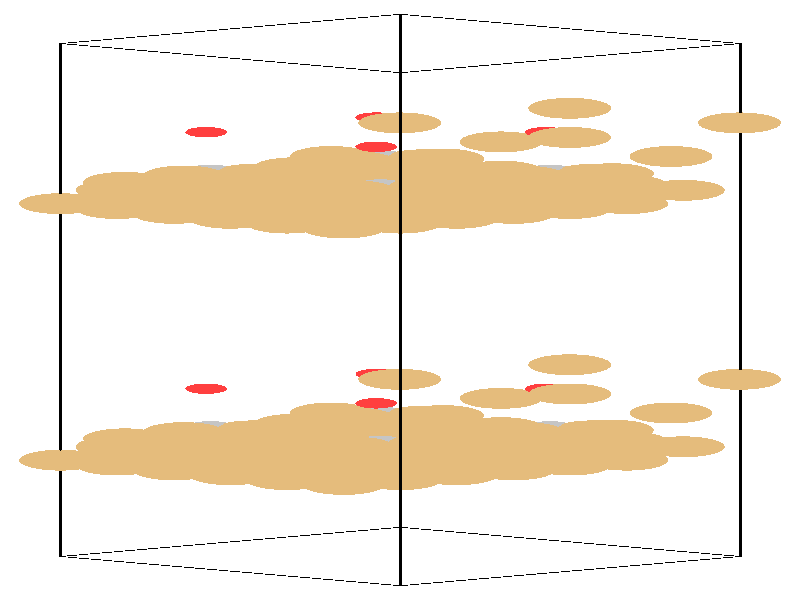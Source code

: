 #include "colors.inc"
#include "finish.inc"

global_settings {assumed_gamma 1 max_trace_level 6}
background {color White}
camera {orthographic
  right -25.50*x up 76.08*y
  direction 1.00*z
  location <0,0,50.00> look_at <0,0,0>}
light_source {<  2.00,   3.00,  40.00> color White
  area_light <0.70, 0, 0>, <0, 0.70, 0>, 3, 3
  adaptive 1 jitter}

#declare simple = finish {phong 0.7}
#declare pale = finish {ambient .5 diffuse .85 roughness .001 specular 0.200 }
#declare intermediate = finish {ambient 0.3 diffuse 0.6 specular 0.10 roughness 0.04 }
#declare vmd = finish {ambient .0 diffuse .65 phong 0.1 phong_size 40. specular 0.500 }
#declare jmol = finish {ambient .2 diffuse .6 specular 1 roughness .001 metallic}
#declare ase2 = finish {ambient 0.05 brilliance 3 diffuse 0.6 metallic specular 0.70 roughness 0.04 reflection 0.15}
#declare ase3 = finish {ambient .15 brilliance 2 diffuse .6 metallic specular 1. roughness .001 reflection .0}
#declare glass = finish {ambient .05 diffuse .3 specular 1. roughness .001}
#declare glass2 = finish {ambient .0 diffuse .3 specular 1. reflection .25 roughness .001}
#declare Rcell = 0.050;
#declare Rbond = 0.100;

#macro atom(LOC, R, COL, TRANS, FIN)
  sphere{LOC, R texture{pigment{color COL transmit TRANS} finish{FIN}}}
#end
#macro constrain(LOC, R, COL, TRANS FIN)
union{torus{R, Rcell rotate 45*z texture{pigment{color COL transmit TRANS} finish{FIN}}}
      torus{R, Rcell rotate -45*z texture{pigment{color COL transmit TRANS} finish{FIN}}}
      translate LOC}
#end

cylinder {<-10.82, -32.52, -33.83>, <  0.01, -36.23, -23.65>, Rcell pigment {Black}}
cylinder {<  0.01, -28.82, -44.00>, < 10.84, -32.52, -33.83>, Rcell pigment {Black}}
cylinder {<  0.01,  36.23, -20.33>, < 10.84,  32.52, -10.15>, Rcell pigment {Black}}
cylinder {<-10.82,  32.52, -10.15>, <  0.01,  28.82,   0.03>, Rcell pigment {Black}}
cylinder {<-10.82, -32.52, -33.83>, <  0.01, -28.82, -44.00>, Rcell pigment {Black}}
cylinder {<  0.01, -36.23, -23.65>, < 10.84, -32.52, -33.83>, Rcell pigment {Black}}
cylinder {<  0.01,  28.82,   0.03>, < 10.84,  32.52, -10.15>, Rcell pigment {Black}}
cylinder {<-10.82,  32.52, -10.15>, <  0.01,  36.23, -20.33>, Rcell pigment {Black}}
cylinder {<-10.82, -32.52, -33.83>, <-10.82,  32.52, -10.15>, Rcell pigment {Black}}
cylinder {<  0.01, -36.23, -23.65>, <  0.01,  28.82,   0.03>, Rcell pigment {Black}}
cylinder {< 10.84, -32.52, -33.83>, < 10.84,  32.52, -10.15>, Rcell pigment {Black}}
cylinder {<  0.01, -28.82, -44.00>, <  0.01,  36.23, -20.33>, Rcell pigment {Black}}
atom(<-10.82, -20.31, -29.38>, 1.32, rgb <0.78, 0.50, 0.20>, 0.0, ase3) // #0 
atom(< -9.02, -20.92, -27.68>, 1.32, rgb <0.78, 0.50, 0.20>, 0.0, ase3) // #1 
atom(< -7.21, -21.54, -25.99>, 1.32, rgb <0.78, 0.50, 0.20>, 0.0, ase3) // #2 
atom(< -9.02, -19.69, -31.08>, 1.32, rgb <0.78, 0.50, 0.20>, 0.0, ase3) // #3 
atom(< -7.21, -20.31, -29.38>, 1.32, rgb <0.78, 0.50, 0.20>, 0.0, ase3) // #4 
atom(< -5.41, -20.92, -27.68>, 1.32, rgb <0.78, 0.50, 0.20>, 0.0, ase3) // #5 
atom(< -7.21, -19.07, -32.77>, 1.32, rgb <0.78, 0.50, 0.20>, 0.0, ase3) // #6 
atom(< -5.41, -19.69, -31.08>, 1.32, rgb <0.78, 0.50, 0.20>, 0.0, ase3) // #7 
atom(< -3.60, -20.31, -29.38>, 1.32, rgb <0.78, 0.50, 0.20>, 0.0, ase3) // #8 
atom(< -9.02, -18.61, -28.76>, 1.32, rgb <0.78, 0.50, 0.20>, 0.0, ase3) // #9 
atom(< -7.21, -19.23, -27.07>, 1.32, rgb <0.78, 0.50, 0.20>, 0.0, ase3) // #10 
atom(< -5.41, -19.85, -25.37>, 1.32, rgb <0.78, 0.50, 0.20>, 0.0, ase3) // #11 
atom(< -7.21, -17.99, -30.46>, 1.32, rgb <0.78, 0.50, 0.20>, 0.0, ase3) // #12 
atom(< -5.41, -18.61, -28.76>, 1.32, rgb <0.78, 0.50, 0.20>, 0.0, ase3) // #13 
atom(< -3.60, -19.23, -27.07>, 1.32, rgb <0.78, 0.50, 0.20>, 0.0, ase3) // #14 
atom(< -5.41, -17.38, -32.15>, 1.32, rgb <0.78, 0.50, 0.20>, 0.0, ase3) // #15 
atom(< -3.60, -17.99, -30.46>, 1.32, rgb <0.78, 0.50, 0.20>, 0.0, ase3) // #16 
atom(< -1.80, -18.61, -28.76>, 1.32, rgb <0.78, 0.50, 0.20>, 0.0, ase3) // #17 
atom(<  8.64, -14.33, -25.42>, 1.32, rgb <0.78, 0.50, 0.20>, 0.0, ase3) // #18 
atom(< -8.78, -17.60, -26.57>, 1.32, rgb <0.78, 0.50, 0.20>, 0.0, ase3) // #19 
atom(< -6.83, -17.70, -24.84>, 1.32, rgb <0.78, 0.50, 0.20>, 0.0, ase3) // #20 
atom(<  0.62, -18.86, -20.11>, 1.32, rgb <0.78, 0.50, 0.20>, 0.0, ase3) // #21 
atom(< -6.89, -16.81, -27.91>, 1.32, rgb <0.78, 0.50, 0.20>, 0.0, ase3) // #22 
atom(< -5.42, -18.29, -26.77>, 1.32, rgb <0.78, 0.50, 0.20>, 0.0, ase3) // #23 
atom(<  5.41, -11.92, -20.55>, 1.32, rgb <0.78, 0.50, 0.20>, 0.0, ase3) // #24 
atom(< -4.70, -16.59, -29.54>, 1.32, rgb <0.78, 0.50, 0.20>, 0.0, ase3) // #25 
atom(< -4.06, -16.50, -27.37>, 1.32, rgb <0.78, 0.50, 0.20>, 0.0, ase3) // #26 
atom(< -0.76,  -9.39, -27.34>, 0.66, rgb <1.00, 0.05, 0.05>, 0.0, ase3) // #27 
atom(< -0.63, -17.97, -24.59>, 0.76, rgb <0.56, 0.56, 0.56>, 0.0, ase3) // #28 
atom(<-10.82,  12.22, -17.54>, 1.32, rgb <0.78, 0.50, 0.20>, 0.0, ase3) // #29 
atom(< -9.02,  11.60, -15.85>, 1.32, rgb <0.78, 0.50, 0.20>, 0.0, ase3) // #30 
atom(< -7.21,  10.98, -14.15>, 1.32, rgb <0.78, 0.50, 0.20>, 0.0, ase3) // #31 
atom(< -9.02,  12.83, -19.24>, 1.32, rgb <0.78, 0.50, 0.20>, 0.0, ase3) // #32 
atom(< -7.21,  12.22, -17.54>, 1.32, rgb <0.78, 0.50, 0.20>, 0.0, ase3) // #33 
atom(< -5.41,  11.60, -15.85>, 1.32, rgb <0.78, 0.50, 0.20>, 0.0, ase3) // #34 
atom(< -7.21,  13.45, -20.93>, 1.32, rgb <0.78, 0.50, 0.20>, 0.0, ase3) // #35 
atom(< -5.41,  12.83, -19.24>, 1.32, rgb <0.78, 0.50, 0.20>, 0.0, ase3) // #36 
atom(< -3.60,  12.22, -17.54>, 1.32, rgb <0.78, 0.50, 0.20>, 0.0, ase3) // #37 
atom(< -9.02,  13.91, -16.92>, 1.32, rgb <0.78, 0.50, 0.20>, 0.0, ase3) // #38 
atom(< -7.21,  13.29, -15.23>, 1.32, rgb <0.78, 0.50, 0.20>, 0.0, ase3) // #39 
atom(< -5.41,  12.68, -13.53>, 1.32, rgb <0.78, 0.50, 0.20>, 0.0, ase3) // #40 
atom(< -7.21,  14.53, -18.62>, 1.32, rgb <0.78, 0.50, 0.20>, 0.0, ase3) // #41 
atom(< -5.41,  13.91, -16.92>, 1.32, rgb <0.78, 0.50, 0.20>, 0.0, ase3) // #42 
atom(< -3.60,  13.29, -15.23>, 1.32, rgb <0.78, 0.50, 0.20>, 0.0, ase3) // #43 
atom(< -5.41,  15.15, -20.32>, 1.32, rgb <0.78, 0.50, 0.20>, 0.0, ase3) // #44 
atom(< -3.60,  14.53, -18.62>, 1.32, rgb <0.78, 0.50, 0.20>, 0.0, ase3) // #45 
atom(< -1.80,  13.91, -16.92>, 1.32, rgb <0.78, 0.50, 0.20>, 0.0, ase3) // #46 
atom(<  8.64,  18.20, -13.58>, 1.32, rgb <0.78, 0.50, 0.20>, 0.0, ase3) // #47 
atom(< -8.78,  14.92, -14.73>, 1.32, rgb <0.78, 0.50, 0.20>, 0.0, ase3) // #48 
atom(< -6.83,  14.82, -13.00>, 1.32, rgb <0.78, 0.50, 0.20>, 0.0, ase3) // #49 
atom(<  0.62,  13.67,  -8.27>, 1.32, rgb <0.78, 0.50, 0.20>, 0.0, ase3) // #50 
atom(< -6.89,  15.72, -16.07>, 1.32, rgb <0.78, 0.50, 0.20>, 0.0, ase3) // #51 
atom(< -5.42,  14.24, -14.93>, 1.32, rgb <0.78, 0.50, 0.20>, 0.0, ase3) // #52 
atom(<  5.41,  20.61,  -8.71>, 1.32, rgb <0.78, 0.50, 0.20>, 0.0, ase3) // #53 
atom(< -4.70,  15.93, -17.71>, 1.32, rgb <0.78, 0.50, 0.20>, 0.0, ase3) // #54 
atom(< -4.06,  16.02, -15.53>, 1.32, rgb <0.78, 0.50, 0.20>, 0.0, ase3) // #55 
atom(< -0.76,  23.13, -15.50>, 0.66, rgb <1.00, 0.05, 0.05>, 0.0, ase3) // #56 
atom(< -0.63,  14.55, -12.75>, 0.76, rgb <0.56, 0.56, 0.56>, 0.0, ase3) // #57 
atom(< -5.41, -18.45, -34.47>, 1.32, rgb <0.78, 0.50, 0.20>, 0.0, ase3) // #58 
atom(< -3.60, -19.07, -32.77>, 1.32, rgb <0.78, 0.50, 0.20>, 0.0, ase3) // #59 
atom(< -1.80, -19.69, -31.08>, 1.32, rgb <0.78, 0.50, 0.20>, 0.0, ase3) // #60 
atom(< -3.60, -17.84, -36.16>, 1.32, rgb <0.78, 0.50, 0.20>, 0.0, ase3) // #61 
atom(< -1.80, -18.45, -34.47>, 1.32, rgb <0.78, 0.50, 0.20>, 0.0, ase3) // #62 
atom(<  0.01, -19.07, -32.77>, 1.32, rgb <0.78, 0.50, 0.20>, 0.0, ase3) // #63 
atom(< -1.80, -17.22, -37.86>, 1.32, rgb <0.78, 0.50, 0.20>, 0.0, ase3) // #64 
atom(<  0.01, -17.84, -36.16>, 1.32, rgb <0.78, 0.50, 0.20>, 0.0, ase3) // #65 
atom(<  1.81, -18.45, -34.47>, 1.32, rgb <0.78, 0.50, 0.20>, 0.0, ase3) // #66 
atom(< -3.60, -16.76, -33.85>, 1.32, rgb <0.78, 0.50, 0.20>, 0.0, ase3) // #67 
atom(< -1.80, -17.38, -32.15>, 1.32, rgb <0.78, 0.50, 0.20>, 0.0, ase3) // #68 
atom(<  0.01, -17.99, -30.46>, 1.32, rgb <0.78, 0.50, 0.20>, 0.0, ase3) // #69 
atom(< -1.80, -16.14, -35.55>, 1.32, rgb <0.78, 0.50, 0.20>, 0.0, ase3) // #70 
atom(<  0.01, -16.76, -33.85>, 1.32, rgb <0.78, 0.50, 0.20>, 0.0, ase3) // #71 
atom(<  1.81, -17.38, -32.15>, 1.32, rgb <0.78, 0.50, 0.20>, 0.0, ase3) // #72 
atom(<  0.01, -15.52, -37.24>, 1.32, rgb <0.78, 0.50, 0.20>, 0.0, ase3) // #73 
atom(<  1.81, -16.14, -35.55>, 1.32, rgb <0.78, 0.50, 0.20>, 0.0, ase3) // #74 
atom(<  3.62, -16.76, -33.85>, 1.32, rgb <0.78, 0.50, 0.20>, 0.0, ase3) // #75 
atom(<  3.22, -16.18, -20.33>, 1.32, rgb <0.78, 0.50, 0.20>, 0.0, ase3) // #76 
atom(< -3.36, -15.75, -31.66>, 1.32, rgb <0.78, 0.50, 0.20>, 0.0, ase3) // #77 
atom(< -1.42, -15.85, -29.93>, 1.32, rgb <0.78, 0.50, 0.20>, 0.0, ase3) // #78 
atom(<  6.03, -17.00, -25.20>, 1.32, rgb <0.78, 0.50, 0.20>, 0.0, ase3) // #79 
atom(< -1.48, -14.96, -33.00>, 1.32, rgb <0.78, 0.50, 0.20>, 0.0, ase3) // #80 
atom(< -0.01, -16.43, -31.85>, 1.32, rgb <0.78, 0.50, 0.20>, 0.0, ase3) // #81 
atom(< 10.82, -10.06, -25.64>, 1.32, rgb <0.78, 0.50, 0.20>, 0.0, ase3) // #82 
atom(<  0.72, -14.74, -34.63>, 1.32, rgb <0.78, 0.50, 0.20>, 0.0, ase3) // #83 
atom(<  1.36, -14.65, -32.46>, 1.32, rgb <0.78, 0.50, 0.20>, 0.0, ase3) // #84 
atom(< -6.18, -11.25, -22.25>, 0.66, rgb <1.00, 0.05, 0.05>, 0.0, ase3) // #85 
atom(<  4.79, -16.12, -29.68>, 0.76, rgb <0.56, 0.56, 0.56>, 0.0, ase3) // #86 
atom(< -5.41,  14.07, -22.63>, 1.32, rgb <0.78, 0.50, 0.20>, 0.0, ase3) // #87 
atom(< -3.60,  13.45, -20.93>, 1.32, rgb <0.78, 0.50, 0.20>, 0.0, ase3) // #88 
atom(< -1.80,  12.83, -19.24>, 1.32, rgb <0.78, 0.50, 0.20>, 0.0, ase3) // #89 
atom(< -3.60,  14.69, -24.33>, 1.32, rgb <0.78, 0.50, 0.20>, 0.0, ase3) // #90 
atom(< -1.80,  14.07, -22.63>, 1.32, rgb <0.78, 0.50, 0.20>, 0.0, ase3) // #91 
atom(<  0.01,  13.45, -20.93>, 1.32, rgb <0.78, 0.50, 0.20>, 0.0, ase3) // #92 
atom(< -1.80,  15.30, -26.02>, 1.32, rgb <0.78, 0.50, 0.20>, 0.0, ase3) // #93 
atom(<  0.01,  14.69, -24.33>, 1.32, rgb <0.78, 0.50, 0.20>, 0.0, ase3) // #94 
atom(<  1.81,  14.07, -22.63>, 1.32, rgb <0.78, 0.50, 0.20>, 0.0, ase3) // #95 
atom(< -3.60,  15.76, -22.01>, 1.32, rgb <0.78, 0.50, 0.20>, 0.0, ase3) // #96 
atom(< -1.80,  15.15, -20.32>, 1.32, rgb <0.78, 0.50, 0.20>, 0.0, ase3) // #97 
atom(<  0.01,  14.53, -18.62>, 1.32, rgb <0.78, 0.50, 0.20>, 0.0, ase3) // #98 
atom(< -1.80,  16.38, -23.71>, 1.32, rgb <0.78, 0.50, 0.20>, 0.0, ase3) // #99 
atom(<  0.01,  15.76, -22.01>, 1.32, rgb <0.78, 0.50, 0.20>, 0.0, ase3) // #100 
atom(<  1.81,  15.15, -20.32>, 1.32, rgb <0.78, 0.50, 0.20>, 0.0, ase3) // #101 
atom(<  0.01,  17.00, -25.41>, 1.32, rgb <0.78, 0.50, 0.20>, 0.0, ase3) // #102 
atom(<  1.81,  16.38, -23.71>, 1.32, rgb <0.78, 0.50, 0.20>, 0.0, ase3) // #103 
atom(<  3.62,  15.76, -22.01>, 1.32, rgb <0.78, 0.50, 0.20>, 0.0, ase3) // #104 
atom(<  3.22,  16.34,  -8.49>, 1.32, rgb <0.78, 0.50, 0.20>, 0.0, ase3) // #105 
atom(< -3.36,  16.77, -19.82>, 1.32, rgb <0.78, 0.50, 0.20>, 0.0, ase3) // #106 
atom(< -1.42,  16.68, -18.09>, 1.32, rgb <0.78, 0.50, 0.20>, 0.0, ase3) // #107 
atom(<  6.03,  15.52, -13.36>, 1.32, rgb <0.78, 0.50, 0.20>, 0.0, ase3) // #108 
atom(< -1.48,  17.57, -21.16>, 1.32, rgb <0.78, 0.50, 0.20>, 0.0, ase3) // #109 
atom(< -0.01,  16.09, -20.02>, 1.32, rgb <0.78, 0.50, 0.20>, 0.0, ase3) // #110 
atom(< 10.82,  22.46, -13.80>, 1.32, rgb <0.78, 0.50, 0.20>, 0.0, ase3) // #111 
atom(<  0.72,  17.78, -22.79>, 1.32, rgb <0.78, 0.50, 0.20>, 0.0, ase3) // #112 
atom(<  1.36,  17.88, -20.62>, 1.32, rgb <0.78, 0.50, 0.20>, 0.0, ase3) // #113 
atom(< -6.18,  21.28, -10.41>, 0.66, rgb <1.00, 0.05, 0.05>, 0.0, ase3) // #114 
atom(<  4.79,  16.40, -17.84>, 0.76, rgb <0.56, 0.56, 0.56>, 0.0, ase3) // #115 
atom(< -5.41, -22.16, -24.29>, 1.32, rgb <0.78, 0.50, 0.20>, 0.0, ase3) // #116 
atom(< -3.60, -22.78, -22.59>, 1.32, rgb <0.78, 0.50, 0.20>, 0.0, ase3) // #117 
atom(< -1.80, -23.39, -20.90>, 1.32, rgb <0.78, 0.50, 0.20>, 0.0, ase3) // #118 
atom(< -3.60, -21.54, -25.99>, 1.32, rgb <0.78, 0.50, 0.20>, 0.0, ase3) // #119 
atom(< -1.80, -22.16, -24.29>, 1.32, rgb <0.78, 0.50, 0.20>, 0.0, ase3) // #120 
atom(<  0.01, -22.78, -22.59>, 1.32, rgb <0.78, 0.50, 0.20>, 0.0, ase3) // #121 
atom(< -1.80, -20.92, -27.68>, 1.32, rgb <0.78, 0.50, 0.20>, 0.0, ase3) // #122 
atom(<  0.01, -21.54, -25.99>, 1.32, rgb <0.78, 0.50, 0.20>, 0.0, ase3) // #123 
atom(<  1.81, -22.16, -24.29>, 1.32, rgb <0.78, 0.50, 0.20>, 0.0, ase3) // #124 
atom(< -3.60, -20.46, -23.67>, 1.32, rgb <0.78, 0.50, 0.20>, 0.0, ase3) // #125 
atom(< -1.80, -21.08, -21.98>, 1.32, rgb <0.78, 0.50, 0.20>, 0.0, ase3) // #126 
atom(<  0.01, -21.70, -20.28>, 1.32, rgb <0.78, 0.50, 0.20>, 0.0, ase3) // #127 
atom(< -1.80, -19.85, -25.37>, 1.32, rgb <0.78, 0.50, 0.20>, 0.0, ase3) // #128 
atom(<  0.01, -20.46, -23.67>, 1.32, rgb <0.78, 0.50, 0.20>, 0.0, ase3) // #129 
atom(<  1.81, -21.08, -21.98>, 1.32, rgb <0.78, 0.50, 0.20>, 0.0, ase3) // #130 
atom(<  0.01, -19.23, -27.07>, 1.32, rgb <0.78, 0.50, 0.20>, 0.0, ase3) // #131 
atom(<  1.81, -19.85, -25.37>, 1.32, rgb <0.78, 0.50, 0.20>, 0.0, ase3) // #132 
atom(<  3.62, -20.46, -23.67>, 1.32, rgb <0.78, 0.50, 0.20>, 0.0, ase3) // #133 
atom(<  3.22, -12.47, -30.50>, 1.32, rgb <0.78, 0.50, 0.20>, 0.0, ase3) // #134 
atom(< -3.36, -19.46, -21.48>, 1.32, rgb <0.78, 0.50, 0.20>, 0.0, ase3) // #135 
atom(< -1.42, -19.55, -19.75>, 1.32, rgb <0.78, 0.50, 0.20>, 0.0, ase3) // #136 
atom(< -4.80, -17.00, -25.20>, 1.32, rgb <0.78, 0.50, 0.20>, 0.0, ase3) // #137 
atom(< -1.48, -18.66, -22.82>, 1.32, rgb <0.78, 0.50, 0.20>, 0.0, ase3) // #138 
atom(< -0.01, -20.14, -21.68>, 1.32, rgb <0.78, 0.50, 0.20>, 0.0, ase3) // #139 
atom(< -0.01, -10.06, -25.64>, 1.32, rgb <0.78, 0.50, 0.20>, 0.0, ase3) // #140 
atom(<  0.72, -18.45, -24.45>, 1.32, rgb <0.78, 0.50, 0.20>, 0.0, ase3) // #141 
atom(<  1.36, -18.35, -22.28>, 1.32, rgb <0.78, 0.50, 0.20>, 0.0, ase3) // #142 
atom(<  4.65, -11.25, -22.25>, 0.66, rgb <1.00, 0.05, 0.05>, 0.0, ase3) // #143 
atom(< -6.04, -16.12, -29.68>, 0.76, rgb <0.56, 0.56, 0.56>, 0.0, ase3) // #144 
atom(< -5.41,  10.36, -12.45>, 1.32, rgb <0.78, 0.50, 0.20>, 0.0, ase3) // #145 
atom(< -3.60,   9.75, -10.76>, 1.32, rgb <0.78, 0.50, 0.20>, 0.0, ase3) // #146 
atom(< -1.80,   9.13,  -9.06>, 1.32, rgb <0.78, 0.50, 0.20>, 0.0, ase3) // #147 
atom(< -3.60,  10.98, -14.15>, 1.32, rgb <0.78, 0.50, 0.20>, 0.0, ase3) // #148 
atom(< -1.80,  10.36, -12.45>, 1.32, rgb <0.78, 0.50, 0.20>, 0.0, ase3) // #149 
atom(<  0.01,   9.75, -10.76>, 1.32, rgb <0.78, 0.50, 0.20>, 0.0, ase3) // #150 
atom(< -1.80,  11.60, -15.85>, 1.32, rgb <0.78, 0.50, 0.20>, 0.0, ase3) // #151 
atom(<  0.01,  10.98, -14.15>, 1.32, rgb <0.78, 0.50, 0.20>, 0.0, ase3) // #152 
atom(<  1.81,  10.36, -12.45>, 1.32, rgb <0.78, 0.50, 0.20>, 0.0, ase3) // #153 
atom(< -3.60,  12.06, -11.84>, 1.32, rgb <0.78, 0.50, 0.20>, 0.0, ase3) // #154 
atom(< -1.80,  11.44, -10.14>, 1.32, rgb <0.78, 0.50, 0.20>, 0.0, ase3) // #155 
atom(<  0.01,  10.83,  -8.44>, 1.32, rgb <0.78, 0.50, 0.20>, 0.0, ase3) // #156 
atom(< -1.80,  12.68, -13.53>, 1.32, rgb <0.78, 0.50, 0.20>, 0.0, ase3) // #157 
atom(<  0.01,  12.06, -11.84>, 1.32, rgb <0.78, 0.50, 0.20>, 0.0, ase3) // #158 
atom(<  1.81,  11.44, -10.14>, 1.32, rgb <0.78, 0.50, 0.20>, 0.0, ase3) // #159 
atom(<  0.01,  13.29, -15.23>, 1.32, rgb <0.78, 0.50, 0.20>, 0.0, ase3) // #160 
atom(<  1.81,  12.68, -13.53>, 1.32, rgb <0.78, 0.50, 0.20>, 0.0, ase3) // #161 
atom(<  3.62,  12.06, -11.84>, 1.32, rgb <0.78, 0.50, 0.20>, 0.0, ase3) // #162 
atom(<  3.22,  20.05, -18.67>, 1.32, rgb <0.78, 0.50, 0.20>, 0.0, ase3) // #163 
atom(< -3.36,  13.07,  -9.64>, 1.32, rgb <0.78, 0.50, 0.20>, 0.0, ase3) // #164 
atom(< -1.42,  12.97,  -7.91>, 1.32, rgb <0.78, 0.50, 0.20>, 0.0, ase3) // #165 
atom(< -4.80,  15.52, -13.36>, 1.32, rgb <0.78, 0.50, 0.20>, 0.0, ase3) // #166 
atom(< -1.48,  13.86, -10.99>, 1.32, rgb <0.78, 0.50, 0.20>, 0.0, ase3) // #167 
atom(< -0.01,  12.38,  -9.84>, 1.32, rgb <0.78, 0.50, 0.20>, 0.0, ase3) // #168 
atom(< -0.01,  22.46, -13.80>, 1.32, rgb <0.78, 0.50, 0.20>, 0.0, ase3) // #169 
atom(<  0.72,  14.08, -12.62>, 1.32, rgb <0.78, 0.50, 0.20>, 0.0, ase3) // #170 
atom(<  1.36,  14.17, -10.44>, 1.32, rgb <0.78, 0.50, 0.20>, 0.0, ase3) // #171 
atom(<  4.65,  21.28, -10.41>, 0.66, rgb <1.00, 0.05, 0.05>, 0.0, ase3) // #172 
atom(< -6.04,  16.40, -17.84>, 0.76, rgb <0.56, 0.56, 0.56>, 0.0, ase3) // #173 
atom(<  0.01, -20.31, -29.38>, 1.32, rgb <0.78, 0.50, 0.20>, 0.0, ase3) // #174 
atom(<  1.81, -20.92, -27.68>, 1.32, rgb <0.78, 0.50, 0.20>, 0.0, ase3) // #175 
atom(<  3.62, -21.54, -25.99>, 1.32, rgb <0.78, 0.50, 0.20>, 0.0, ase3) // #176 
atom(<  1.81, -19.69, -31.08>, 1.32, rgb <0.78, 0.50, 0.20>, 0.0, ase3) // #177 
atom(<  3.62, -20.31, -29.38>, 1.32, rgb <0.78, 0.50, 0.20>, 0.0, ase3) // #178 
atom(<  5.42, -20.92, -27.68>, 1.32, rgb <0.78, 0.50, 0.20>, 0.0, ase3) // #179 
atom(<  3.62, -19.07, -32.77>, 1.32, rgb <0.78, 0.50, 0.20>, 0.0, ase3) // #180 
atom(<  5.42, -19.69, -31.08>, 1.32, rgb <0.78, 0.50, 0.20>, 0.0, ase3) // #181 
atom(<  7.23, -20.31, -29.38>, 1.32, rgb <0.78, 0.50, 0.20>, 0.0, ase3) // #182 
atom(<  1.81, -18.61, -28.76>, 1.32, rgb <0.78, 0.50, 0.20>, 0.0, ase3) // #183 
atom(<  3.62, -19.23, -27.07>, 1.32, rgb <0.78, 0.50, 0.20>, 0.0, ase3) // #184 
atom(<  5.42, -19.85, -25.37>, 1.32, rgb <0.78, 0.50, 0.20>, 0.0, ase3) // #185 
atom(<  3.62, -17.99, -30.46>, 1.32, rgb <0.78, 0.50, 0.20>, 0.0, ase3) // #186 
atom(<  5.42, -18.61, -28.76>, 1.32, rgb <0.78, 0.50, 0.20>, 0.0, ase3) // #187 
atom(<  7.23, -19.23, -27.07>, 1.32, rgb <0.78, 0.50, 0.20>, 0.0, ase3) // #188 
atom(<  5.42, -17.38, -32.15>, 1.32, rgb <0.78, 0.50, 0.20>, 0.0, ase3) // #189 
atom(<  7.23, -17.99, -30.46>, 1.32, rgb <0.78, 0.50, 0.20>, 0.0, ase3) // #190 
atom(<  9.03, -18.61, -28.76>, 1.32, rgb <0.78, 0.50, 0.20>, 0.0, ase3) // #191 
atom(< -2.19, -14.33, -25.42>, 1.32, rgb <0.78, 0.50, 0.20>, 0.0, ase3) // #192 
atom(<  2.05, -17.60, -26.57>, 1.32, rgb <0.78, 0.50, 0.20>, 0.0, ase3) // #193 
atom(<  4.00, -17.70, -24.84>, 1.32, rgb <0.78, 0.50, 0.20>, 0.0, ase3) // #194 
atom(<  0.62, -15.15, -30.29>, 1.32, rgb <0.78, 0.50, 0.20>, 0.0, ase3) // #195 
atom(<  3.94, -16.81, -27.91>, 1.32, rgb <0.78, 0.50, 0.20>, 0.0, ase3) // #196 
atom(<  5.41, -18.29, -26.77>, 1.32, rgb <0.78, 0.50, 0.20>, 0.0, ase3) // #197 
atom(<  5.41,  -8.21, -30.73>, 1.32, rgb <0.78, 0.50, 0.20>, 0.0, ase3) // #198 
atom(<  6.13, -16.59, -29.54>, 1.32, rgb <0.78, 0.50, 0.20>, 0.0, ase3) // #199 
atom(<  6.77, -16.50, -27.37>, 1.32, rgb <0.78, 0.50, 0.20>, 0.0, ase3) // #200 
atom(< -0.76, -13.10, -17.16>, 0.66, rgb <1.00, 0.05, 0.05>, 0.0, ase3) // #201 
atom(< -0.63, -14.27, -34.77>, 0.76, rgb <0.56, 0.56, 0.56>, 0.0, ase3) // #202 
atom(<  0.01,  12.22, -17.54>, 1.32, rgb <0.78, 0.50, 0.20>, 0.0, ase3) // #203 
atom(<  1.81,  11.60, -15.85>, 1.32, rgb <0.78, 0.50, 0.20>, 0.0, ase3) // #204 
atom(<  3.62,  10.98, -14.15>, 1.32, rgb <0.78, 0.50, 0.20>, 0.0, ase3) // #205 
atom(<  1.81,  12.83, -19.24>, 1.32, rgb <0.78, 0.50, 0.20>, 0.0, ase3) // #206 
atom(<  3.62,  12.22, -17.54>, 1.32, rgb <0.78, 0.50, 0.20>, 0.0, ase3) // #207 
atom(<  5.42,  11.60, -15.85>, 1.32, rgb <0.78, 0.50, 0.20>, 0.0, ase3) // #208 
atom(<  3.62,  13.45, -20.93>, 1.32, rgb <0.78, 0.50, 0.20>, 0.0, ase3) // #209 
atom(<  5.42,  12.83, -19.24>, 1.32, rgb <0.78, 0.50, 0.20>, 0.0, ase3) // #210 
atom(<  7.23,  12.22, -17.54>, 1.32, rgb <0.78, 0.50, 0.20>, 0.0, ase3) // #211 
atom(<  1.81,  13.91, -16.92>, 1.32, rgb <0.78, 0.50, 0.20>, 0.0, ase3) // #212 
atom(<  3.62,  13.29, -15.23>, 1.32, rgb <0.78, 0.50, 0.20>, 0.0, ase3) // #213 
atom(<  5.42,  12.68, -13.53>, 1.32, rgb <0.78, 0.50, 0.20>, 0.0, ase3) // #214 
atom(<  3.62,  14.53, -18.62>, 1.32, rgb <0.78, 0.50, 0.20>, 0.0, ase3) // #215 
atom(<  5.42,  13.91, -16.92>, 1.32, rgb <0.78, 0.50, 0.20>, 0.0, ase3) // #216 
atom(<  7.23,  13.29, -15.23>, 1.32, rgb <0.78, 0.50, 0.20>, 0.0, ase3) // #217 
atom(<  5.42,  15.15, -20.32>, 1.32, rgb <0.78, 0.50, 0.20>, 0.0, ase3) // #218 
atom(<  7.23,  14.53, -18.62>, 1.32, rgb <0.78, 0.50, 0.20>, 0.0, ase3) // #219 
atom(<  9.03,  13.91, -16.92>, 1.32, rgb <0.78, 0.50, 0.20>, 0.0, ase3) // #220 
atom(< -2.19,  18.20, -13.58>, 1.32, rgb <0.78, 0.50, 0.20>, 0.0, ase3) // #221 
atom(<  2.05,  14.92, -14.73>, 1.32, rgb <0.78, 0.50, 0.20>, 0.0, ase3) // #222 
atom(<  4.00,  14.82, -13.00>, 1.32, rgb <0.78, 0.50, 0.20>, 0.0, ase3) // #223 
atom(<  0.62,  17.37, -18.45>, 1.32, rgb <0.78, 0.50, 0.20>, 0.0, ase3) // #224 
atom(<  3.94,  15.72, -16.07>, 1.32, rgb <0.78, 0.50, 0.20>, 0.0, ase3) // #225 
atom(<  5.41,  14.24, -14.93>, 1.32, rgb <0.78, 0.50, 0.20>, 0.0, ase3) // #226 
atom(<  5.41,  24.31, -18.89>, 1.32, rgb <0.78, 0.50, 0.20>, 0.0, ase3) // #227 
atom(<  6.13,  15.93, -17.71>, 1.32, rgb <0.78, 0.50, 0.20>, 0.0, ase3) // #228 
atom(<  6.77,  16.02, -15.53>, 1.32, rgb <0.78, 0.50, 0.20>, 0.0, ase3) // #229 
atom(< -0.76,  19.43,  -5.32>, 0.66, rgb <1.00, 0.05, 0.05>, 0.0, ase3) // #230 
atom(< -0.63,  18.25, -22.93>, 0.76, rgb <0.56, 0.56, 0.56>, 0.0, ase3) // #231 

